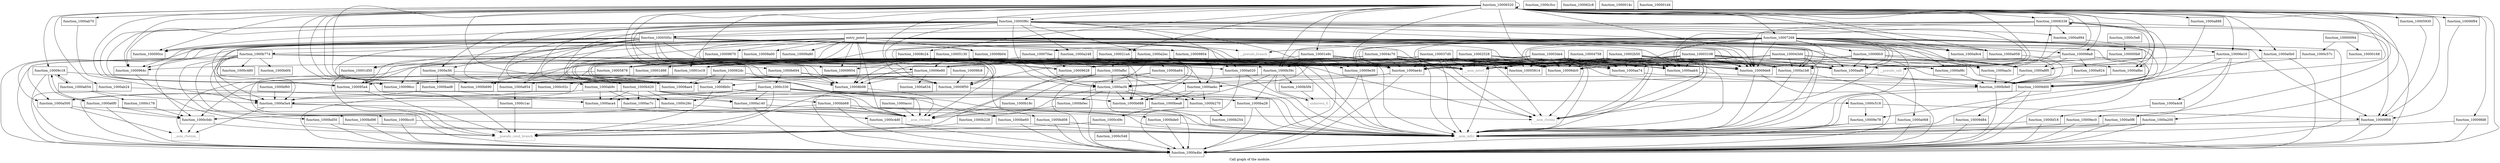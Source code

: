 digraph "Call graph of the module." {
  label="Call graph of the module.";
  node [shape=record];

  Node_function_10001e18 [label="{function_10001e18}"];
  Node_function_10001e9c [label="{function_10001e9c}"];
  Node_function_10003108 [label="{function_10003108}"];
  Node_function_100021a4 [label="{function_100021a4}"];
  Node_function_10002528 [label="{function_10002528}"];
  Node_function_100037d0 [label="{function_100037d0}"];
  Node_function_10004c70 [label="{function_10004c70}"];
  Node_function_10002b50 [label="{function_10002b50}"];
  Node_function_10005130 [label="{function_10005130}"];
  Node_function_10003de4 [label="{function_10003de4}"];
  Node_function_10004758 [label="{function_10004758}"];
  Node_function_1000bd08 [label="{function_1000bd08}"];
  Node_function_1000bd50 [label="{function_1000bd50}"];
  Node_function_1000bd98 [label="{function_1000bd98}"];
  Node_function_1000bde0 [label="{function_1000bde0}"];
  Node_function_1000bea8 [label="{function_1000bea8}"];
  Node_function_1000bf18 [label="{function_1000bf18}"];
  Node_function_1000bf60 [label="{function_1000bf60}"];
  Node_function_1000c02c [label="{function_1000c02c}"];
  Node_function_1000c0dc [label="{function_1000c0dc}"];
  Node_function_1000c178 [label="{function_1000c178}"];
  Node_function_1000c1ac [label="{function_1000c1ac}"];
  Node_function_1000c26c [label="{function_1000c26c}"];
  Node_function_1000c330 [label="{function_1000c330}"];
  Node_function_1000c480 [label="{function_1000c480}"];
  Node_function_1000c49c [label="{function_1000c49c}"];
  Node_function_1000c4d0 [label="{function_1000c4d0}"];
  Node_function_1000c518 [label="{function_1000c518}"];
  Node_function_1000c548 [label="{function_1000c548}"];
  Node_function_1000c57c [label="{function_1000c57c}"];
  Node_function_1000c5cc [label="{function_1000c5cc}"];
  Node_function_1000c5e8 [label="{function_1000c5e8}"];
  Node___asm_rlwinm [color="gray50", fontcolor="gray50", label="{__asm_rlwinm}"];
  Node___asm_rlwinm_ [color="gray50", fontcolor="gray50", label="{__asm_rlwinm_}"];
  Node___asm_rlwimi [color="gray50", fontcolor="gray50", label="{__asm_rlwimi}"];
  Node___asm_mfcr [color="gray50", fontcolor="gray50", label="{__asm_mfcr}"];
  Node___asm_mtcrf [color="gray50", fontcolor="gray50", label="{__asm_mtcrf}"];
  Node_unknown_0 [color="gray50", fontcolor="gray50", label="{unknown_0}"];
  Node_function_10005814 [label="{function_10005814}"];
  Node_function_10005878 [label="{function_10005878}"];
  Node_function_10005930 [label="{function_10005930}"];
  Node_function_1000595c [label="{function_1000595c}"];
  Node_function_10005f6c [label="{function_10005f6c}"];
  Node_function_100062c8 [label="{function_100062c8}"];
  Node_function_100062dc [label="{function_100062dc}"];
  Node_function_10006338 [label="{function_10006338}"];
  Node_function_10006520 [label="{function_10006520}"];
  Node_function_10006dc0 [label="{function_10006dc0}"];
  Node_function_10009fd8 [label="{function_10009fd8}"];
  Node_function_10006e10 [label="{function_10006e10}"];
  Node_function_10006e80 [label="{function_10006e80}"];
  Node_function_10006f94 [label="{function_10006f94}"];
  Node_function_10006fc0 [label="{function_10006fc0}"];
  Node_function_100070ac [label="{function_100070ac}"];
  Node_function_10007268 [label="{function_10007268}"];
  Node_function_10008ae4 [label="{function_10008ae4}"];
  Node_function_10008b0c [label="{function_10008b0c}"];
  Node_function_10008b98 [label="{function_10008b98}"];
  Node_function_10008c24 [label="{function_10008c24}"];
  Node_function_100095a4 [label="{function_100095a4}"];
  Node_function_100095cc [label="{function_100095cc}"];
  Node_function_10009628 [label="{function_10009628}"];
  Node_function_1000964c [label="{function_1000964c}"];
  Node_function_10009670 [label="{function_10009670}"];
  Node_function_100096cc [label="{function_100096cc}"];
  Node_function_10009804 [label="{function_10009804}"];
  Node_function_100098a8 [label="{function_100098a8}"];
  Node_function_10009954 [label="{function_10009954}"];
  Node_function_10009a00 [label="{function_10009a00}"];
  Node_function_10009a80 [label="{function_10009a80}"];
  Node_function_10009b04 [label="{function_10009b04}"];
  Node_function_10009c18 [label="{function_10009c18}"];
  Node_function_10009d00 [label="{function_10009d00}"];
  Node_function_10009d84 [label="{function_10009d84}"];
  Node_function_10009de8 [label="{function_10009de8}"];
  Node_function_10009e30 [label="{function_10009e30}"];
  Node_function_10009e78 [label="{function_10009e78}"];
  Node_function_10009ec0 [label="{function_10009ec0}"];
  Node_function_10009f08 [label="{function_10009f08}"];
  Node_function_10009f50 [label="{function_10009f50}"];
  Node_function_10009fc8 [label="{function_10009fc8}"];
  Node_function_1000be60 [label="{function_1000be60}"];
  Node_function_1000a020 [label="{function_1000a020}"];
  Node_function_1000a068 [label="{function_1000a068}"];
  Node_function_1000a0b0 [label="{function_1000a0b0}"];
  Node_function_1000a0f8 [label="{function_1000a0f8}"];
  Node_function_1000a140 [label="{function_1000a140}"];
  Node_function_1000a1b8 [label="{function_1000a1b8}"];
  Node_function_1000a200 [label="{function_1000a200}"];
  Node_function_1000a248 [label="{function_1000a248}"];
  Node_function_1000a2ec [label="{function_1000a2ec}"];
  Node_function_1000a3fc [label="{function_1000a3fc}"];
  Node_function_1000a4bc [label="{function_1000a4bc}"];
  Node_function_1000a4c8 [label="{function_1000a4c8}"];
  Node_function_1000a500 [label="{function_1000a500}"];
  Node_function_1000a5a4 [label="{function_1000a5a4}"];
  Node_function_1000a634 [label="{function_1000a634}"];
  Node_function_1000a654 [label="{function_1000a654}"];
  Node_function_1000a6f0 [label="{function_1000a6f0}"];
  Node_function_1000a854 [label="{function_1000a854}"];
  Node_function_1000a888 [label="{function_1000a888}"];
  Node_function_1000a8bc [label="{function_1000a8bc}"];
  Node_function_1000a8f0 [label="{function_1000a8f0}"];
  Node_function_1000a924 [label="{function_1000a924}"];
  Node_function_1000a958 [label="{function_1000a958}"];
  Node_function_1000a994 [label="{function_1000a994}"];
  Node_function_1000a9c4 [label="{function_1000a9c4}"];
  Node_function_1000a9fc [label="{function_1000a9fc}"];
  Node_function_1000aa3c [label="{function_1000aa3c}"];
  Node_function_1000aa74 [label="{function_1000aa74}"];
  Node_function_1000aab4 [label="{function_1000aab4}"];
  Node_function_1000aaf0 [label="{function_1000aaf0}"];
  Node_function_1000ab24 [label="{function_1000ab24}"];
  Node_function_1000ab70 [label="{function_1000ab70}"];
  Node_function_1000ab9c [label="{function_1000ab9c}"];
  Node_function_1000ac7c [label="{function_1000ac7c}"];
  Node_function_1000aca4 [label="{function_1000aca4}"];
  Node_function_1000accc [label="{function_1000accc}"];
  Node_function_1000acf4 [label="{function_1000acf4}"];
  Node_function_1000ae4c [label="{function_1000ae4c}"];
  Node_function_1000aebc [label="{function_1000aebc}"];
  Node_function_1000afbc [label="{function_1000afbc}"];
  Node_function_1000b0ec [label="{function_1000b0ec}"];
  Node_function_1000b18c [label="{function_1000b18c}"];
  Node_function_1000b228 [label="{function_1000b228}"];
  Node_function_1000b254 [label="{function_1000b254}"];
  Node_function_1000b270 [label="{function_1000b270}"];
  Node_function_1000b39c [label="{function_1000b39c}"];
  Node_function_1000b420 [label="{function_1000b420}"];
  Node_function_1000b5f4 [label="{function_1000b5f4}"];
  Node_function_1000b688 [label="{function_1000b688}"];
  Node_function_1000b690 [label="{function_1000b690}"];
  Node_function_1000b694 [label="{function_1000b694}"];
  Node_function_1000b6f4 [label="{function_1000b6f4}"];
  Node_function_1000b774 [label="{function_1000b774}"];
  Node_function_1000b9e0 [label="{function_1000b9e0}"];
  Node_function_1000ba28 [label="{function_1000ba28}"];
  Node_function_1000ba64 [label="{function_1000ba64}"];
  Node_function_1000bad8 [label="{function_1000bad8}"];
  Node_function_1000bb68 [label="{function_1000bb68}"];
  Node_function_1000bcc0 [label="{function_1000bcc0}"];
  Node_function_100043d4 [label="{function_100043d4}"];
  Node___pseudo_call [color="gray50", fontcolor="gray50", label="{__pseudo_call}"];
  Node___pseudo_branch [color="gray50", fontcolor="gray50", label="{__pseudo_branch}"];
  Node___pseudo_cond_branch [color="gray50", fontcolor="gray50", label="{__pseudo_cond_branch}"];
  Node_function_10000094 [label="{function_10000094}"];
  Node_function_100000b8 [label="{function_100000b8}"];
  Node_function_1000014c [label="{function_1000014c}"];
  Node_function_10000168 [label="{function_10000168}"];
  Node_function_100001d4 [label="{function_100001d4}"];
  Node_entry_point [label="{entry_point}"];
  Node_function_10001d50 [label="{function_10001d50}"];
  Node_function_10001d98 [label="{function_10001d98}"];
  Node_function_10001e18 -> Node_function_100096cc;
  Node_function_10001e9c -> Node___asm_mfcr;
  Node_function_10001e9c -> Node___asm_mtcrf;
  Node_function_10001e9c -> Node_function_10009628;
  Node_function_10001e9c -> Node_function_10009e30;
  Node_function_10001e9c -> Node_function_1000a4bc;
  Node_function_10001e9c -> Node_function_1000ae4c;
  Node_function_10001e9c -> Node_function_1000aebc;
  Node_function_10001e9c -> Node_function_1000b39c;
  Node_function_10001e9c -> Node___pseudo_call;
  Node_function_10003108 -> Node_function_10001e18;
  Node_function_10003108 -> Node___asm_rlwimi;
  Node_function_10003108 -> Node___asm_mfcr;
  Node_function_10003108 -> Node___asm_mtcrf;
  Node_function_10003108 -> Node_function_10005814;
  Node_function_10003108 -> Node_function_10005878;
  Node_function_10003108 -> Node_function_10006dc0;
  Node_function_10003108 -> Node_function_10006e80;
  Node_function_10003108 -> Node_function_10009d00;
  Node_function_10003108 -> Node_function_10009de8;
  Node_function_10003108 -> Node_function_1000a1b8;
  Node_function_10003108 -> Node_function_1000a8f0;
  Node_function_10003108 -> Node_function_1000a9fc;
  Node_function_10003108 -> Node_function_1000aa74;
  Node_function_10003108 -> Node_function_1000aab4;
  Node_function_10003108 -> Node_function_1000aaf0;
  Node_function_10003108 -> Node_function_1000acf4;
  Node_function_10003108 -> Node_function_1000ae4c;
  Node_function_100021a4 -> Node_function_1000ae4c;
  Node_function_100021a4 -> Node_function_1000afbc;
  Node_function_10002528 -> Node_function_10001e18;
  Node_function_10002528 -> Node___asm_rlwimi;
  Node_function_10002528 -> Node___asm_mfcr;
  Node_function_10002528 -> Node___asm_mtcrf;
  Node_function_10002528 -> Node_function_10005814;
  Node_function_10002528 -> Node_function_10005878;
  Node_function_10002528 -> Node_function_10006dc0;
  Node_function_10002528 -> Node_function_10006e80;
  Node_function_10002528 -> Node_function_10009628;
  Node_function_10002528 -> Node_function_10009de8;
  Node_function_10002528 -> Node_function_1000a1b8;
  Node_function_10002528 -> Node_function_1000aa74;
  Node_function_10002528 -> Node_function_1000aab4;
  Node_function_10002528 -> Node_function_1000aaf0;
  Node_function_10002528 -> Node_function_1000ae4c;
  Node_function_100037d0 -> Node_function_10001e18;
  Node_function_100037d0 -> Node___asm_rlwimi;
  Node_function_100037d0 -> Node___asm_mfcr;
  Node_function_100037d0 -> Node___asm_mtcrf;
  Node_function_100037d0 -> Node_function_10005814;
  Node_function_100037d0 -> Node_function_10005878;
  Node_function_100037d0 -> Node_function_10006dc0;
  Node_function_100037d0 -> Node_function_10006e80;
  Node_function_100037d0 -> Node_function_10009de8;
  Node_function_100037d0 -> Node_function_1000a1b8;
  Node_function_100037d0 -> Node_function_1000aa74;
  Node_function_100037d0 -> Node_function_1000aab4;
  Node_function_100037d0 -> Node_function_1000aaf0;
  Node_function_100037d0 -> Node_function_1000ae4c;
  Node_function_100037d0 -> Node_function_10001d98;
  Node_function_10004c70 -> Node_function_10001e18;
  Node_function_10004c70 -> Node___asm_rlwimi;
  Node_function_10004c70 -> Node___asm_mfcr;
  Node_function_10004c70 -> Node___asm_mtcrf;
  Node_function_10004c70 -> Node_function_10005814;
  Node_function_10004c70 -> Node_function_10005878;
  Node_function_10004c70 -> Node_function_10006dc0;
  Node_function_10004c70 -> Node_function_10008ae4;
  Node_function_10004c70 -> Node_function_10008b98;
  Node_function_10004c70 -> Node_function_10009628;
  Node_function_10004c70 -> Node_function_10009de8;
  Node_function_10004c70 -> Node_function_1000a1b8;
  Node_function_10004c70 -> Node_function_1000aa74;
  Node_function_10004c70 -> Node_function_1000aab4;
  Node_function_10004c70 -> Node_function_1000aaf0;
  Node_function_10004c70 -> Node_function_1000ae4c;
  Node_function_10002b50 -> Node_function_10001e18;
  Node_function_10002b50 -> Node___asm_rlwimi;
  Node_function_10002b50 -> Node___asm_mfcr;
  Node_function_10002b50 -> Node___asm_mtcrf;
  Node_function_10002b50 -> Node_function_10005814;
  Node_function_10002b50 -> Node_function_10005878;
  Node_function_10002b50 -> Node_function_10006dc0;
  Node_function_10002b50 -> Node_function_10006e80;
  Node_function_10002b50 -> Node_function_10009de8;
  Node_function_10002b50 -> Node_function_1000a1b8;
  Node_function_10002b50 -> Node_function_1000aa74;
  Node_function_10002b50 -> Node_function_1000aab4;
  Node_function_10002b50 -> Node_function_1000aaf0;
  Node_function_10002b50 -> Node_function_1000ae4c;
  Node_function_10005130 -> Node_function_10001e18;
  Node_function_10005130 -> Node___asm_rlwimi;
  Node_function_10005130 -> Node___asm_mfcr;
  Node_function_10005130 -> Node___asm_mtcrf;
  Node_function_10005130 -> Node_function_10005814;
  Node_function_10005130 -> Node_function_10005878;
  Node_function_10005130 -> Node_function_10006dc0;
  Node_function_10005130 -> Node_function_10006e80;
  Node_function_10005130 -> Node_function_10008ae4;
  Node_function_10005130 -> Node_function_10008b0c;
  Node_function_10005130 -> Node_function_10008b98;
  Node_function_10005130 -> Node_function_100095a4;
  Node_function_10005130 -> Node_function_10009628;
  Node_function_10005130 -> Node_function_10009954;
  Node_function_10005130 -> Node_function_10009de8;
  Node_function_10005130 -> Node_function_10009f50;
  Node_function_10005130 -> Node_function_1000a020;
  Node_function_10005130 -> Node_function_1000a1b8;
  Node_function_10005130 -> Node_function_1000a854;
  Node_function_10005130 -> Node_function_1000aa74;
  Node_function_10005130 -> Node_function_1000aab4;
  Node_function_10005130 -> Node_function_1000aaf0;
  Node_function_10005130 -> Node_function_1000ae4c;
  Node_function_10005130 -> Node_function_10001d50;
  Node_function_10003de4 -> Node_function_10001e18;
  Node_function_10003de4 -> Node___asm_rlwimi;
  Node_function_10003de4 -> Node___asm_mfcr;
  Node_function_10003de4 -> Node___asm_mtcrf;
  Node_function_10003de4 -> Node_function_10005814;
  Node_function_10003de4 -> Node_function_10005878;
  Node_function_10003de4 -> Node_function_10006dc0;
  Node_function_10003de4 -> Node_function_10009de8;
  Node_function_10003de4 -> Node_function_1000a1b8;
  Node_function_10003de4 -> Node_function_1000aa74;
  Node_function_10003de4 -> Node_function_1000aab4;
  Node_function_10003de4 -> Node_function_1000aaf0;
  Node_function_10003de4 -> Node_function_1000ae4c;
  Node_function_10003de4 -> Node_function_10001d98;
  Node_function_10004758 -> Node_function_10001e18;
  Node_function_10004758 -> Node___asm_rlwimi;
  Node_function_10004758 -> Node___asm_mfcr;
  Node_function_10004758 -> Node___asm_mtcrf;
  Node_function_10004758 -> Node_function_10005814;
  Node_function_10004758 -> Node_function_10005878;
  Node_function_10004758 -> Node_function_10006dc0;
  Node_function_10004758 -> Node_function_10006e80;
  Node_function_10004758 -> Node_function_10009de8;
  Node_function_10004758 -> Node_function_1000a1b8;
  Node_function_10004758 -> Node_function_1000aa74;
  Node_function_10004758 -> Node_function_1000aab4;
  Node_function_10004758 -> Node_function_1000aaf0;
  Node_function_10004758 -> Node_function_1000ae4c;
  Node_function_1000bd08 -> Node___asm_mfcr;
  Node_function_1000bd08 -> Node_function_1000a4bc;
  Node_function_1000bd50 -> Node___asm_mfcr;
  Node_function_1000bd50 -> Node_function_1000a4bc;
  Node_function_1000bd98 -> Node___asm_mfcr;
  Node_function_1000bd98 -> Node_function_1000a4bc;
  Node_function_1000bde0 -> Node___asm_mfcr;
  Node_function_1000bde0 -> Node_function_1000a4bc;
  Node_function_1000bea8 -> Node_function_1000c49c;
  Node_function_1000bf18 -> Node___asm_mfcr;
  Node_function_1000bf18 -> Node_function_1000a4bc;
  Node_function_1000bf60 -> Node_function_1000a5a4;
  Node_function_1000c02c -> Node_function_1000a5a4;
  Node_function_1000c0dc -> Node___asm_rlwinm_;
  Node_function_1000c0dc -> Node___pseudo_cond_branch;
  Node_function_1000c178 -> Node_function_1000c0dc;
  Node_function_1000c1ac -> Node___pseudo_cond_branch;
  Node_function_1000c26c -> Node_function_1000c0dc;
  Node_function_1000c26c -> Node_function_1000c4d0;
  Node_function_1000c330 -> Node_function_1000c26c;
  Node_function_1000c330 -> Node_function_1000c518;
  Node_function_1000c330 -> Node_function_1000a140;
  Node_function_1000c330 -> Node_function_1000a5a4;
  Node_function_1000c330 -> Node_function_1000aca4;
  Node_function_1000c330 -> Node_function_1000b688;
  Node_function_1000c330 -> Node_function_1000ba28;
  Node_function_1000c330 -> Node___pseudo_cond_branch;
  Node_function_1000c49c -> Node_function_1000c548;
  Node_function_1000c49c -> Node___pseudo_cond_branch;
  Node_function_1000c4d0 -> Node___asm_mfcr;
  Node_function_1000c4d0 -> Node_function_1000a4bc;
  Node_function_1000c518 -> Node_function_10009e78;
  Node_function_1000c518 -> Node_function_10009f08;
  Node_function_1000c548 -> Node_function_1000a4bc;
  Node_function_1000c57c -> Node___pseudo_call;
  Node_function_1000c5e8 -> Node_function_100000b8;
  Node_function_10005878 -> Node___asm_rlwinm_;
  Node_function_10005930 -> Node_function_10009f08;
  Node_function_1000595c -> Node_function_10008ae4;
  Node_function_1000595c -> Node_function_10008b0c;
  Node_function_1000595c -> Node_function_10008b98;
  Node_function_1000595c -> Node_function_100095a4;
  Node_function_1000595c -> Node_function_100095cc;
  Node_function_1000595c -> Node_function_1000964c;
  Node_function_1000595c -> Node_function_100096cc;
  Node_function_1000595c -> Node_function_10009804;
  Node_function_1000595c -> Node_function_10009954;
  Node_function_1000595c -> Node_function_10009b04;
  Node_function_1000595c -> Node_function_10009de8;
  Node_function_1000595c -> Node_function_10009f08;
  Node_function_1000595c -> Node_function_10009f50;
  Node_function_1000595c -> Node_function_1000a068;
  Node_function_1000595c -> Node_function_1000a248;
  Node_function_1000595c -> Node_function_1000a2ec;
  Node_function_1000595c -> Node_function_1000a3fc;
  Node_function_1000595c -> Node_function_1000a5a4;
  Node_function_1000595c -> Node_function_1000b420;
  Node_function_10005f6c -> Node_function_1000595c;
  Node_function_10005f6c -> Node_function_10008ae4;
  Node_function_10005f6c -> Node_function_10008b0c;
  Node_function_10005f6c -> Node_function_10008b98;
  Node_function_10005f6c -> Node_function_100095a4;
  Node_function_10005f6c -> Node_function_100095cc;
  Node_function_10005f6c -> Node_function_1000964c;
  Node_function_10005f6c -> Node_function_100096cc;
  Node_function_10005f6c -> Node_function_10009de8;
  Node_function_10005f6c -> Node_function_10009e30;
  Node_function_10005f6c -> Node_function_10009f08;
  Node_function_10005f6c -> Node_function_10009f50;
  Node_function_10005f6c -> Node_function_1000a020;
  Node_function_10005f6c -> Node_function_1000a1b8;
  Node_function_10005f6c -> Node_function_1000a248;
  Node_function_10005f6c -> Node_function_1000a2ec;
  Node_function_10005f6c -> Node_function_1000a3fc;
  Node_function_10005f6c -> Node_function_1000a8bc;
  Node_function_10005f6c -> Node_function_1000a994;
  Node_function_10005f6c -> Node_function_1000aaf0;
  Node_function_10005f6c -> Node_function_1000acf4;
  Node_function_10005f6c -> Node_function_1000b420;
  Node_function_100062dc -> Node_function_10008ae4;
  Node_function_100062dc -> Node_function_10008b0c;
  Node_function_100062dc -> Node_function_10008b98;
  Node_function_10006338 -> Node_function_1000595c;
  Node_function_10006338 -> Node_function_10006338;
  Node_function_10006338 -> Node_function_10009d00;
  Node_function_10006338 -> Node_function_10009de8;
  Node_function_10006338 -> Node_function_1000a4bc;
  Node_function_10006338 -> Node_function_1000a8bc;
  Node_function_10006338 -> Node_function_1000a8f0;
  Node_function_10006338 -> Node_function_1000a994;
  Node_function_10006338 -> Node_function_1000aab4;
  Node_function_10006338 -> Node_function_1000aaf0;
  Node_function_10006338 -> Node_function_1000b420;
  Node_function_10006520 -> Node_function_10001e9c;
  Node_function_10006520 -> Node_function_100021a4;
  Node_function_10006520 -> Node___asm_rlwinm;
  Node_function_10006520 -> Node_function_10005930;
  Node_function_10006520 -> Node_function_10005f6c;
  Node_function_10006520 -> Node_function_10006338;
  Node_function_10006520 -> Node_function_10006520;
  Node_function_10006520 -> Node_function_10006dc0;
  Node_function_10006520 -> Node_function_10009fd8;
  Node_function_10006520 -> Node_function_10006e10;
  Node_function_10006520 -> Node_function_10006e80;
  Node_function_10006520 -> Node_function_10006f94;
  Node_function_10006520 -> Node_function_10007268;
  Node_function_10006520 -> Node_function_10008ae4;
  Node_function_10006520 -> Node_function_10008b0c;
  Node_function_10006520 -> Node_function_10008b98;
  Node_function_10006520 -> Node_function_10008c24;
  Node_function_10006520 -> Node_function_100095a4;
  Node_function_10006520 -> Node_function_100095cc;
  Node_function_10006520 -> Node_function_1000964c;
  Node_function_10006520 -> Node_function_100098a8;
  Node_function_10006520 -> Node_function_10009c18;
  Node_function_10006520 -> Node_function_10009d00;
  Node_function_10006520 -> Node_function_10009de8;
  Node_function_10006520 -> Node_function_10009e30;
  Node_function_10006520 -> Node_function_10009f08;
  Node_function_10006520 -> Node_function_10009f50;
  Node_function_10006520 -> Node_function_1000a0b0;
  Node_function_10006520 -> Node_function_1000a0f8;
  Node_function_10006520 -> Node_function_1000a140;
  Node_function_10006520 -> Node_function_1000a200;
  Node_function_10006520 -> Node_function_1000a4bc;
  Node_function_10006520 -> Node_function_1000a888;
  Node_function_10006520 -> Node_function_1000a8f0;
  Node_function_10006520 -> Node_function_1000a958;
  Node_function_10006520 -> Node_function_1000a9c4;
  Node_function_10006520 -> Node_function_1000aa3c;
  Node_function_10006520 -> Node_function_1000aaf0;
  Node_function_10006520 -> Node_function_1000ab24;
  Node_function_10006520 -> Node_function_1000ab70;
  Node_function_10006520 -> Node_function_1000ab9c;
  Node_function_10006520 -> Node_function_1000b39c;
  Node_function_10006520 -> Node_function_1000b420;
  Node_function_10009fd8 -> Node___asm_mfcr;
  Node_function_10009fd8 -> Node_function_1000a4bc;
  Node_function_10006e10 -> Node_function_10009e78;
  Node_function_10006e10 -> Node_function_10009ec0;
  Node_function_10006e10 -> Node_function_1000a1b8;
  Node_function_10006e10 -> Node_function_1000a4c8;
  Node_function_10006e80 -> Node_function_10008ae4;
  Node_function_10006e80 -> Node_function_10008b0c;
  Node_function_10006e80 -> Node_function_10008b98;
  Node_function_10006e80 -> Node_function_100095a4;
  Node_function_10006e80 -> Node_function_1000a634;
  Node_function_10006f94 -> Node_function_10009f08;
  Node_function_10006fc0 -> Node_function_1000964c;
  Node_function_10006fc0 -> Node_function_10009d00;
  Node_function_10006fc0 -> Node_function_10009de8;
  Node_function_10006fc0 -> Node_function_1000a8f0;
  Node_function_10006fc0 -> Node_function_1000aaf0;
  Node_function_100070ac -> Node_function_100095a4;
  Node_function_100070ac -> Node_function_10009628;
  Node_function_100070ac -> Node_function_1000acf4;
  Node_function_100070ac -> Node_function_1000afbc;
  Node_function_10007268 -> Node___asm_rlwinm;
  Node_function_10007268 -> Node___asm_rlwimi;
  Node_function_10007268 -> Node___asm_mfcr;
  Node_function_10007268 -> Node___asm_mtcrf;
  Node_function_10007268 -> Node_function_10005814;
  Node_function_10007268 -> Node_function_10005878;
  Node_function_10007268 -> Node_function_10006dc0;
  Node_function_10007268 -> Node_function_10006e10;
  Node_function_10007268 -> Node_function_10006fc0;
  Node_function_10007268 -> Node_function_100070ac;
  Node_function_10007268 -> Node_function_100098a8;
  Node_function_10007268 -> Node_function_10009d00;
  Node_function_10007268 -> Node_function_10009de8;
  Node_function_10007268 -> Node_function_10009e30;
  Node_function_10007268 -> Node_function_1000a0b0;
  Node_function_10007268 -> Node_function_1000a1b8;
  Node_function_10007268 -> Node_function_1000a4bc;
  Node_function_10007268 -> Node_function_1000a500;
  Node_function_10007268 -> Node_function_1000a958;
  Node_function_10007268 -> Node_function_1000a9c4;
  Node_function_10007268 -> Node_function_1000a9fc;
  Node_function_10007268 -> Node_function_1000aa3c;
  Node_function_10007268 -> Node_function_1000aa74;
  Node_function_10007268 -> Node_function_1000aab4;
  Node_function_10007268 -> Node_function_1000aaf0;
  Node_function_10007268 -> Node_function_1000ae4c;
  Node_function_10007268 -> Node_function_1000b39c;
  Node_function_10007268 -> Node___pseudo_branch;
  Node_function_10008b0c -> Node___asm_rlwinm;
  Node_function_10008b0c -> Node___pseudo_cond_branch;
  Node_function_10008b98 -> Node___asm_rlwinm;
  Node_function_10008b98 -> Node___pseudo_cond_branch;
  Node_function_10008c24 -> Node_function_10009628;
  Node_function_10008c24 -> Node_function_1000acf4;
  Node_function_100095a4 -> Node___pseudo_cond_branch;
  Node_function_10009628 -> Node___pseudo_cond_branch;
  Node_function_1000964c -> Node___pseudo_cond_branch;
  Node_function_100096cc -> Node___pseudo_cond_branch;
  Node_function_10009804 -> Node_function_1000a020;
  Node_function_100098a8 -> Node_function_10009de8;
  Node_function_100098a8 -> Node_function_1000a4bc;
  Node_function_100098a8 -> Node_function_1000a8f0;
  Node_function_100098a8 -> Node_function_1000a924;
  Node_function_100098a8 -> Node_function_1000aaf0;
  Node_function_10009c18 -> Node___asm_mfcr;
  Node_function_10009c18 -> Node_function_1000a4bc;
  Node_function_10009c18 -> Node_function_1000a654;
  Node_function_10009c18 -> Node_function_1000a6f0;
  Node_function_10009d00 -> Node___asm_mfcr;
  Node_function_10009d00 -> Node_function_10009d84;
  Node_function_10009d00 -> Node_function_1000a4bc;
  Node_function_10009d84 -> Node___asm_mfcr;
  Node_function_10009d84 -> Node_function_1000a4bc;
  Node_function_10009de8 -> Node___asm_mfcr;
  Node_function_10009de8 -> Node_function_1000a4bc;
  Node_function_10009e30 -> Node___asm_mfcr;
  Node_function_10009e30 -> Node_function_1000a4bc;
  Node_function_10009e78 -> Node___asm_mfcr;
  Node_function_10009e78 -> Node_function_1000a4bc;
  Node_function_10009ec0 -> Node___asm_mfcr;
  Node_function_10009ec0 -> Node_function_1000a4bc;
  Node_function_10009f08 -> Node___asm_mfcr;
  Node_function_10009f08 -> Node_function_1000a4bc;
  Node_function_10009f50 -> Node___asm_mfcr;
  Node_function_10009f50 -> Node_function_1000a4bc;
  Node_function_10009fc8 -> Node_function_10009f50;
  Node_function_1000be60 -> Node___asm_mfcr;
  Node_function_1000be60 -> Node_function_1000a4bc;
  Node_function_1000a020 -> Node___asm_mfcr;
  Node_function_1000a020 -> Node_function_1000a4bc;
  Node_function_1000a068 -> Node___asm_mfcr;
  Node_function_1000a068 -> Node_function_1000a4bc;
  Node_function_1000a0b0 -> Node___asm_mfcr;
  Node_function_1000a0b0 -> Node_function_1000a4bc;
  Node_function_1000a0f8 -> Node___asm_mfcr;
  Node_function_1000a0f8 -> Node_function_1000a4bc;
  Node_function_1000a140 -> Node___asm_mfcr;
  Node_function_1000a140 -> Node_function_1000a4bc;
  Node_function_1000a1b8 -> Node___asm_mfcr;
  Node_function_1000a1b8 -> Node_function_1000a4bc;
  Node_function_1000a200 -> Node___asm_mfcr;
  Node_function_1000a200 -> Node_function_1000a4bc;
  Node_function_1000a248 -> Node_function_10009de8;
  Node_function_1000a248 -> Node_function_1000a4bc;
  Node_function_1000a248 -> Node_function_1000aebc;
  Node_function_1000a248 -> Node_function_1000b688;
  Node_function_1000a248 -> Node_function_1000b690;
  Node_function_1000a2ec -> Node_function_10009d00;
  Node_function_1000a2ec -> Node_function_10009de8;
  Node_function_1000a2ec -> Node_function_10009f50;
  Node_function_1000a2ec -> Node_function_1000a4bc;
  Node_function_1000a2ec -> Node_function_1000acf4;
  Node_function_1000a2ec -> Node_function_1000ae4c;
  Node_function_1000a2ec -> Node_function_1000aebc;
  Node_function_1000a2ec -> Node_function_1000b688;
  Node_function_1000a2ec -> Node_function_1000ba64;
  Node_function_1000a3fc -> Node_function_1000b688;
  Node_function_1000a3fc -> Node_function_1000b690;
  Node_function_1000a3fc -> Node_function_1000bad8;
  Node_function_1000a4c8 -> Node_function_1000bf18;
  Node_function_1000a500 -> Node_function_1000c0dc;
  Node_function_1000a500 -> Node___asm_rlwinm_;
  Node_function_1000a5a4 -> Node___asm_rlwinm_;
  Node_function_1000a5a4 -> Node___asm_rlwimi;
  Node_function_1000a5a4 -> Node___pseudo_cond_branch;
  Node_function_1000a654 -> Node_function_1000c178;
  Node_function_1000a654 -> Node_function_10009c18;
  Node_function_1000a654 -> Node_function_1000a5a4;
  Node_function_1000a6f0 -> Node_function_1000c0dc;
  Node_function_1000a6f0 -> Node___asm_rlwinm;
  Node_function_1000a6f0 -> Node_function_10009c18;
  Node_function_1000a6f0 -> Node_function_1000a4bc;
  Node_function_1000a854 -> Node_function_1000c1ac;
  Node_function_1000a888 -> Node_function_1000b9e0;
  Node_function_1000a8bc -> Node_function_1000b9e0;
  Node_function_1000a8f0 -> Node_function_1000b9e0;
  Node_function_1000a924 -> Node_function_1000b9e0;
  Node_function_1000a958 -> Node_function_1000b9e0;
  Node_function_1000a994 -> Node_function_1000b9e0;
  Node_function_1000a9c4 -> Node_function_1000b9e0;
  Node_function_1000a9fc -> Node_function_1000b9e0;
  Node_function_1000aa3c -> Node_function_1000b9e0;
  Node_function_1000aa74 -> Node_function_1000b9e0;
  Node_function_1000aab4 -> Node_function_1000b9e0;
  Node_function_1000aaf0 -> Node_function_1000b9e0;
  Node_function_1000ab24 -> Node_function_1000a4bc;
  Node_function_1000ab24 -> Node_function_1000aca4;
  Node_function_1000ab70 -> Node_function_1000a5a4;
  Node_function_1000ab9c -> Node_function_1000c26c;
  Node_function_1000ab9c -> Node_function_1000a4bc;
  Node_function_1000ab9c -> Node_function_1000ac7c;
  Node_function_1000ab9c -> Node_function_1000aca4;
  Node_function_1000ac7c -> Node___asm_rlwinm;
  Node_function_1000aca4 -> Node___asm_rlwinm;
  Node_function_1000accc -> Node___asm_rlwinm;
  Node_function_1000acf4 -> Node_function_1000bea8;
  Node_function_1000acf4 -> Node___asm_rlwinm;
  Node_function_1000acf4 -> Node_function_1000a4bc;
  Node_function_1000acf4 -> Node_function_1000b0ec;
  Node_function_1000acf4 -> Node_function_1000b270;
  Node_function_1000acf4 -> Node_function_1000b688;
  Node_function_1000ae4c -> Node_function_1000a4bc;
  Node_function_1000ae4c -> Node_function_1000a5a4;
  Node_function_1000ae4c -> Node_function_1000acf4;
  Node_function_1000aebc -> Node_function_1000bea8;
  Node_function_1000aebc -> Node_function_1000b270;
  Node_function_1000aebc -> Node_function_1000b688;
  Node_function_1000afbc -> Node_function_1000c0dc;
  Node_function_1000afbc -> Node___asm_rlwinm;
  Node_function_1000afbc -> Node_function_1000acf4;
  Node_function_1000afbc -> Node_function_1000aebc;
  Node_function_1000afbc -> Node_function_1000b18c;
  Node_function_1000afbc -> Node_function_1000b270;
  Node_function_1000afbc -> Node_function_1000b688;
  Node_function_1000b0ec -> Node___asm_rlwinm;
  Node_function_1000b18c -> Node___asm_rlwinm;
  Node_function_1000b228 -> Node___pseudo_cond_branch;
  Node_function_1000b270 -> Node_function_1000b228;
  Node_function_1000b270 -> Node_function_1000b254;
  Node_function_1000b39c -> Node_unknown_0;
  Node_function_1000b39c -> Node_function_1000b5f4;
  Node_function_1000b39c -> Node_function_1000b688;
  Node_function_1000b39c -> Node_function_1000b690;
  Node_function_1000b39c -> Node_function_1000ba28;
  Node_function_1000b420 -> Node_function_1000c26c;
  Node_function_1000b420 -> Node___asm_rlwinm;
  Node_function_1000b420 -> Node___asm_mfcr;
  Node_function_1000b420 -> Node_function_1000be60;
  Node_function_1000b420 -> Node_function_1000a140;
  Node_function_1000b420 -> Node_function_1000a4bc;
  Node_function_1000b420 -> Node_function_1000ac7c;
  Node_function_1000b420 -> Node_function_1000aca4;
  Node_function_1000b5f4 -> Node_unknown_0;
  Node_function_1000b694 -> Node_function_1000c330;
  Node_function_1000b694 -> Node_function_10009d00;
  Node_function_1000b694 -> Node_function_10009f50;
  Node_function_1000b774 -> Node_function_1000bd08;
  Node_function_1000b774 -> Node_function_1000bd50;
  Node_function_1000b774 -> Node_function_1000bd98;
  Node_function_1000b774 -> Node_function_1000c0dc;
  Node_function_1000b774 -> Node_function_1000c480;
  Node_function_1000b774 -> Node_function_1000a4bc;
  Node_function_1000b774 -> Node_function_1000a5a4;
  Node_function_1000b774 -> Node_function_1000b39c;
  Node_function_1000b774 -> Node_function_1000b694;
  Node_function_1000b774 -> Node_function_1000b6f4;
  Node_function_1000b774 -> Node_function_1000bcc0;
  Node_function_1000b774 -> Node___pseudo_call;
  Node_function_1000b9e0 -> Node___asm_mfcr;
  Node_function_1000b9e0 -> Node_function_1000a4bc;
  Node_function_1000ba28 -> Node___asm_mfcr;
  Node_function_1000ba28 -> Node_function_1000a4bc;
  Node_function_1000ba64 -> Node_function_1000c02c;
  Node_function_1000ba64 -> Node___asm_mfcr;
  Node_function_1000ba64 -> Node_function_1000a4bc;
  Node_function_1000bad8 -> Node_function_1000a500;
  Node_function_1000bad8 -> Node_function_1000bb68;
  Node_function_1000bb68 -> Node_function_1000bde0;
  Node_function_1000bb68 -> Node_function_1000c0dc;
  Node_function_1000bb68 -> Node___asm_rlwinm;
  Node_function_1000bb68 -> Node___asm_mfcr;
  Node_function_1000bb68 -> Node_function_1000a4bc;
  Node_function_1000bcc0 -> Node___asm_mfcr;
  Node_function_1000bcc0 -> Node_function_1000a4bc;
  Node_function_100043d4 -> Node_function_10001e18;
  Node_function_100043d4 -> Node___asm_mfcr;
  Node_function_100043d4 -> Node___asm_mtcrf;
  Node_function_100043d4 -> Node_function_10006dc0;
  Node_function_100043d4 -> Node_function_10006e80;
  Node_function_100043d4 -> Node_function_1000a1b8;
  Node_function_100043d4 -> Node_function_1000a8bc;
  Node_function_100043d4 -> Node_function_1000a8f0;
  Node_function_100043d4 -> Node_function_1000aa3c;
  Node_function_100043d4 -> Node_function_1000aaf0;
  Node_function_100043d4 -> Node_function_1000ae4c;
  Node_function_10000094 -> Node_function_1000c57c;
  Node_function_10000094 -> Node_function_10000168;
  Node_function_100000b8 -> Node___pseudo_call;
  Node_entry_point -> Node_function_10001e18;
  Node_entry_point -> Node___asm_rlwinm;
  Node_entry_point -> Node___asm_mfcr;
  Node_entry_point -> Node___asm_mtcrf;
  Node_entry_point -> Node_function_10006dc0;
  Node_entry_point -> Node_function_10008ae4;
  Node_entry_point -> Node_function_10008b0c;
  Node_entry_point -> Node_function_10008b98;
  Node_entry_point -> Node_function_100095a4;
  Node_entry_point -> Node_function_100095cc;
  Node_entry_point -> Node_function_1000964c;
  Node_entry_point -> Node_function_10009670;
  Node_entry_point -> Node_function_100096cc;
  Node_entry_point -> Node_function_10009954;
  Node_entry_point -> Node_function_10009a00;
  Node_entry_point -> Node_function_10009a80;
  Node_entry_point -> Node_function_10009b04;
  Node_entry_point -> Node_function_10009d00;
  Node_entry_point -> Node_function_10009de8;
  Node_entry_point -> Node_function_1000a0b0;
  Node_entry_point -> Node_function_1000a1b8;
  Node_entry_point -> Node_function_1000a4bc;
  Node_entry_point -> Node_function_1000a500;
  Node_entry_point -> Node_function_1000a5a4;
  Node_entry_point -> Node_function_1000a8f0;
  Node_entry_point -> Node_function_1000a958;
  Node_entry_point -> Node_function_1000a9c4;
  Node_entry_point -> Node_function_1000aa3c;
  Node_entry_point -> Node_function_1000aab4;
  Node_entry_point -> Node_function_1000aaf0;
  Node_entry_point -> Node_function_1000ae4c;
  Node_entry_point -> Node_function_1000b420;
  Node_entry_point -> Node_function_1000b774;
  Node_entry_point -> Node___pseudo_branch;
  Node_entry_point -> Node_function_10001d50;
  Node_function_10001d50 -> Node___pseudo_cond_branch;
  Node_function_10001d98 -> Node_function_1000a854;
}
